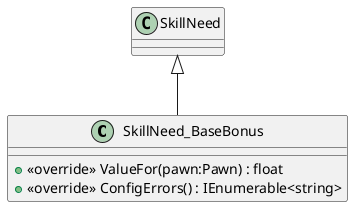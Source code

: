 @startuml
class SkillNeed_BaseBonus {
    + <<override>> ValueFor(pawn:Pawn) : float
    + <<override>> ConfigErrors() : IEnumerable<string>
}
SkillNeed <|-- SkillNeed_BaseBonus
@enduml

